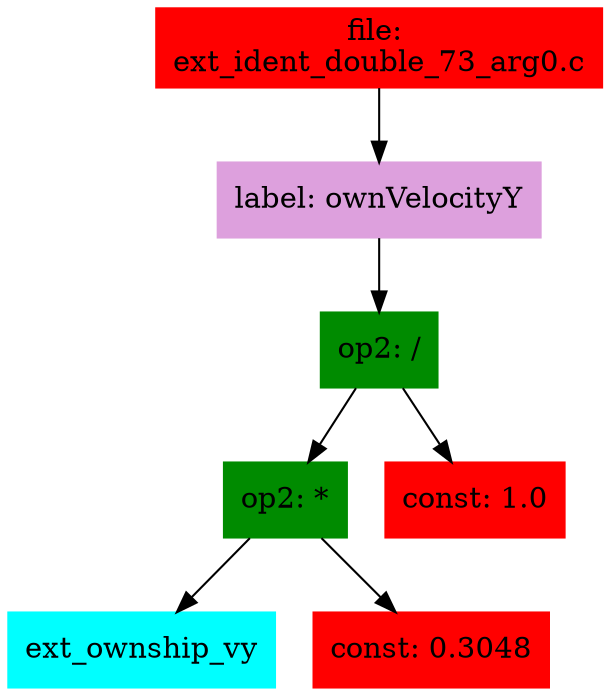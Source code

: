 digraph G {
node [shape=box]

0 [label="file: 
ext_ident_double_73_arg0.c",color=red, style=filled]
1 [label="label: ownVelocityY",color=plum, style=filled]
0 -> 1
2 [label="op2: /",color=green4, style=filled]
1 -> 2
3 [label="op2: *",color=green4, style=filled]
2 -> 3
4 [label="ext_ownship_vy",color=cyan1, style=filled]
3 -> 4
5 [label="const: 0.3048",color=red1, style=filled]
3 -> 5
6 [label="const: 1.0",color=red1, style=filled]
2 -> 6


}

